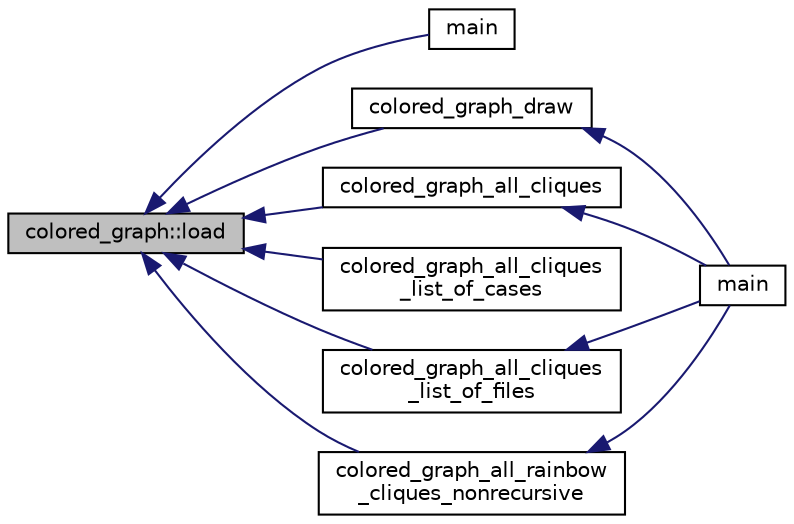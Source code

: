 digraph "colored_graph::load"
{
  edge [fontname="Helvetica",fontsize="10",labelfontname="Helvetica",labelfontsize="10"];
  node [fontname="Helvetica",fontsize="10",shape=record];
  rankdir="LR";
  Node520 [label="colored_graph::load",height=0.2,width=0.4,color="black", fillcolor="grey75", style="filled", fontcolor="black"];
  Node520 -> Node521 [dir="back",color="midnightblue",fontsize="10",style="solid",fontname="Helvetica"];
  Node521 [label="main",height=0.2,width=0.4,color="black", fillcolor="white", style="filled",URL="$df/d6c/tools_2graph_8_c.html#a3c04138a5bfe5d72780bb7e82a18e627"];
  Node520 -> Node522 [dir="back",color="midnightblue",fontsize="10",style="solid",fontname="Helvetica"];
  Node522 [label="colored_graph_draw",height=0.2,width=0.4,color="black", fillcolor="white", style="filled",URL="$d7/d7e/graph__theory_8h.html#ae8b578b6d3c09c831d76dd38e866d82a"];
  Node522 -> Node523 [dir="back",color="midnightblue",fontsize="10",style="solid",fontname="Helvetica"];
  Node523 [label="main",height=0.2,width=0.4,color="black", fillcolor="white", style="filled",URL="$d4/d71/all__rainbow__cliques_8_c.html#a3c04138a5bfe5d72780bb7e82a18e627"];
  Node520 -> Node524 [dir="back",color="midnightblue",fontsize="10",style="solid",fontname="Helvetica"];
  Node524 [label="colored_graph_all_cliques",height=0.2,width=0.4,color="black", fillcolor="white", style="filled",URL="$d7/d7e/graph__theory_8h.html#adf4d594daf45de95a631b509d1b75ed9"];
  Node524 -> Node523 [dir="back",color="midnightblue",fontsize="10",style="solid",fontname="Helvetica"];
  Node520 -> Node525 [dir="back",color="midnightblue",fontsize="10",style="solid",fontname="Helvetica"];
  Node525 [label="colored_graph_all_cliques\l_list_of_cases",height=0.2,width=0.4,color="black", fillcolor="white", style="filled",URL="$d7/d7e/graph__theory_8h.html#af4b0b2cdc63c9d7c2ef51829d016a290"];
  Node520 -> Node526 [dir="back",color="midnightblue",fontsize="10",style="solid",fontname="Helvetica"];
  Node526 [label="colored_graph_all_cliques\l_list_of_files",height=0.2,width=0.4,color="black", fillcolor="white", style="filled",URL="$d7/d7e/graph__theory_8h.html#adafeff32e38a34c3835bd36b4f087138"];
  Node526 -> Node523 [dir="back",color="midnightblue",fontsize="10",style="solid",fontname="Helvetica"];
  Node520 -> Node527 [dir="back",color="midnightblue",fontsize="10",style="solid",fontname="Helvetica"];
  Node527 [label="colored_graph_all_rainbow\l_cliques_nonrecursive",height=0.2,width=0.4,color="black", fillcolor="white", style="filled",URL="$d7/d7e/graph__theory_8h.html#a204cb19516c6ebc2ea895da785b3ab37"];
  Node527 -> Node523 [dir="back",color="midnightblue",fontsize="10",style="solid",fontname="Helvetica"];
}
